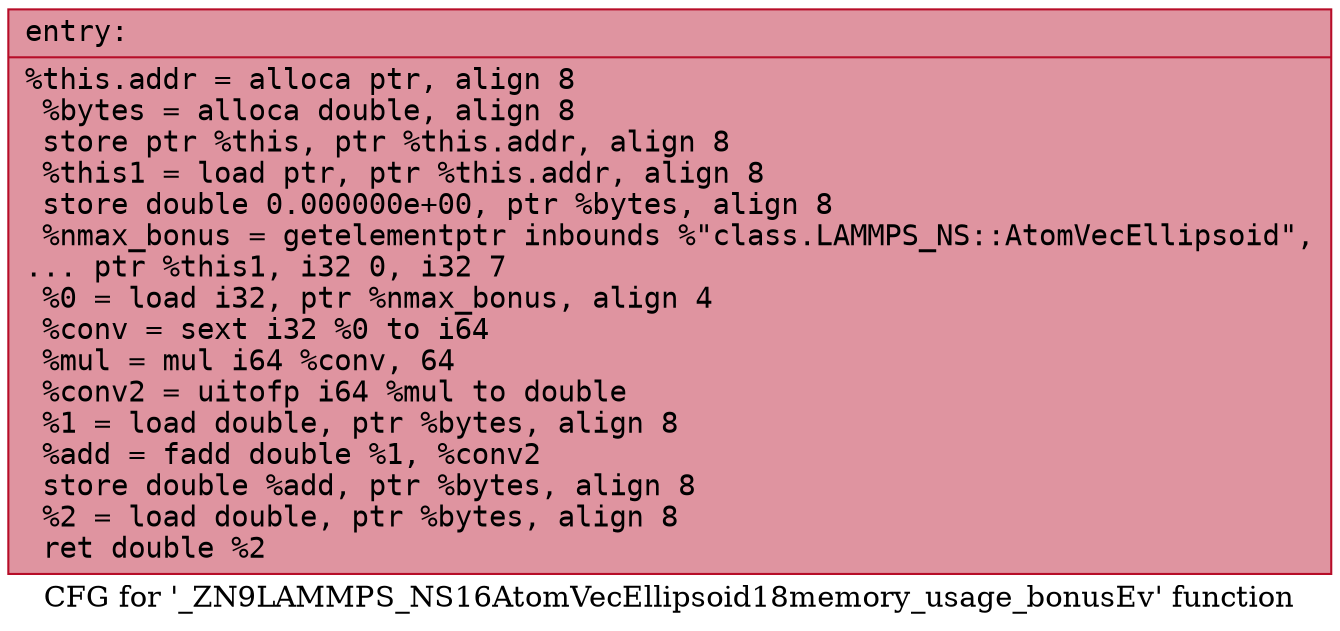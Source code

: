 digraph "CFG for '_ZN9LAMMPS_NS16AtomVecEllipsoid18memory_usage_bonusEv' function" {
	label="CFG for '_ZN9LAMMPS_NS16AtomVecEllipsoid18memory_usage_bonusEv' function";

	Node0x556728d6f400 [shape=record,color="#b70d28ff", style=filled, fillcolor="#b70d2870" fontname="Courier",label="{entry:\l|  %this.addr = alloca ptr, align 8\l  %bytes = alloca double, align 8\l  store ptr %this, ptr %this.addr, align 8\l  %this1 = load ptr, ptr %this.addr, align 8\l  store double 0.000000e+00, ptr %bytes, align 8\l  %nmax_bonus = getelementptr inbounds %\"class.LAMMPS_NS::AtomVecEllipsoid\",\l... ptr %this1, i32 0, i32 7\l  %0 = load i32, ptr %nmax_bonus, align 4\l  %conv = sext i32 %0 to i64\l  %mul = mul i64 %conv, 64\l  %conv2 = uitofp i64 %mul to double\l  %1 = load double, ptr %bytes, align 8\l  %add = fadd double %1, %conv2\l  store double %add, ptr %bytes, align 8\l  %2 = load double, ptr %bytes, align 8\l  ret double %2\l}"];
}
